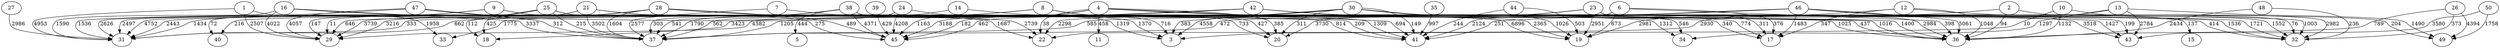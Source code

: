 strict digraph  {
	47 -> 31	 [label=1536];
	47 -> 22	 [label=1687];
	47 -> 29	 [label=4057];
	47 -> 37	 [label=312];
	21 -> 31	 [label=4752];
	21 -> 22	 [label=2739];
	21 -> 29	 [label=11];
	21 -> 37	 [label=3502];
	21 -> 36	 [label=1016];
	16 -> 31	 [label=1590];
	16 -> 29	 [label=4022];
	16 -> 37	 [label=3337];
	16 -> 36	 [label=1025];
	7 -> 37	 [label=2577];
	7 -> 3	 [label=1319];
	10 -> 36	 [label=1132];
	10 -> 3	 [label=10];
	10 -> 32	 [label=2982];
	8 -> 37	 [label=541];
	8 -> 40	 [label=216];
	8 -> 17	 [label=340];
	8 -> 20	 [label=427];
	6 -> 36	 [label=398];
	6 -> 17	 [label=376];
	6 -> 20	 [label=3730];
	6 -> 41	 [label=2124];
	6 -> 45	 [label=462];
	6 -> 19	 [label=673];
	38 -> 29	 [label=646];
	38 -> 37	 [label=303];
	38 -> 3	 [label=1370];
	38 -> 20	 [label=733];
	38 -> 41	 [label=1309];
	38 -> 45	 [label=4371];
	38 -> 5	 [label=444];
	44 -> 41	 [label=244];
	44 -> 19	 [label=503];
	12 -> 36	 [label=1048];
	12 -> 17	 [label=347];
	12 -> 32	 [label=76];
	12 -> 19	 [label=2981];
	26 -> 36	 [label=789];
	26 -> 32	 [label=373];
	26 -> 49	 [label=4394];
	30 -> 31	 [label=662];
	30 -> 22	 [label=2298];
	30 -> 37	 [label=562];
	30 -> 17	 [label=774];
	30 -> 3	 [label=383];
	30 -> 32	 [label=1721];
	30 -> 20	 [label=311];
	30 -> 41	 [label=149];
	30 -> 45	 [label=182];
	30 -> 19	 [label=1026];
	30 -> 43	 [label=1427];
	30 -> 34	 [label=546];
	9 -> 31	 [label=2626];
	9 -> 36	 [label=437];
	9 -> 40	 [label=72];
	9 -> 45	 [label=275];
	25 -> 31	 [label=2497];
	25 -> 29	 [label=147];
	25 -> 37	 [label=215];
	25 -> 32	 [label=414];
	25 -> 41	 [label=814];
	25 -> 18	 [label=112];
	28 -> 31	 [label=2443];
	28 -> 37	 [label=1604];
	28 -> 36	 [label=1400];
	28 -> 41	 [label=209];
	28 -> 45	 [label=489];
	28 -> 18	 [label=425];
	42 -> 31	 [label=333];
	42 -> 45	 [label=3188];
	42 -> 43	 [label=3518];
	42 -> 34	 [label=1312];
	48 -> 36	 [label=2434];
	48 -> 32	 [label=236];
	1 -> 31	 [label=4953];
	1 -> 29	 [label=2507];
	1 -> 33	 [label=1958];
	24 -> 31	 [label=1434];
	24 -> 3	 [label=716];
	24 -> 45	 [label=4208];
	39 -> 45	 [label=429];
	4 -> 22	 [label=38];
	4 -> 29	 [label=3216];
	4 -> 37	 [label=1790];
	4 -> 32	 [label=1536];
	4 -> 20	 [label=385];
	4 -> 41	 [label=694];
	4 -> 45	 [label=1163];
	4 -> 19	 [label=2365];
	4 -> 11	 [label=458];
	14 -> 29	 [label=3739];
	14 -> 19	 [label=6896];
	27 -> 31	 [label=2986];
	13 -> 22	 [label=2930];
	13 -> 49	 [label=1490];
	13 -> 43	 [label=2784];
	13 -> 34	 [label=1297];
	2 -> 37	 [label=472];
	2 -> 36	 [label=94];
	2 -> 32	 [label=1003];
	50 -> 49	 [label=1758];
	50 -> 43	 [label=3580];
	23 -> 37	 [label=1205];
	23 -> 36	 [label=2984];
	23 -> 17	 [label=311];
	23 -> 3	 [label=4558];
	23 -> 32	 [label=1552];
	23 -> 19	 [label=2951];
	23 -> 18	 [label=3423];
	23 -> 43	 [label=199];
	23 -> 33	 [label=1775];
	46 -> 29	 [label=4582];
	46 -> 37	 [label=585];
	46 -> 36	 [label=5061];
	46 -> 17	 [label=1483];
	46 -> 41	 [label=251];
	46 -> 15	 [label=137];
	46 -> 49	 [label=204];
	35 -> 41	 [label=997];
}
